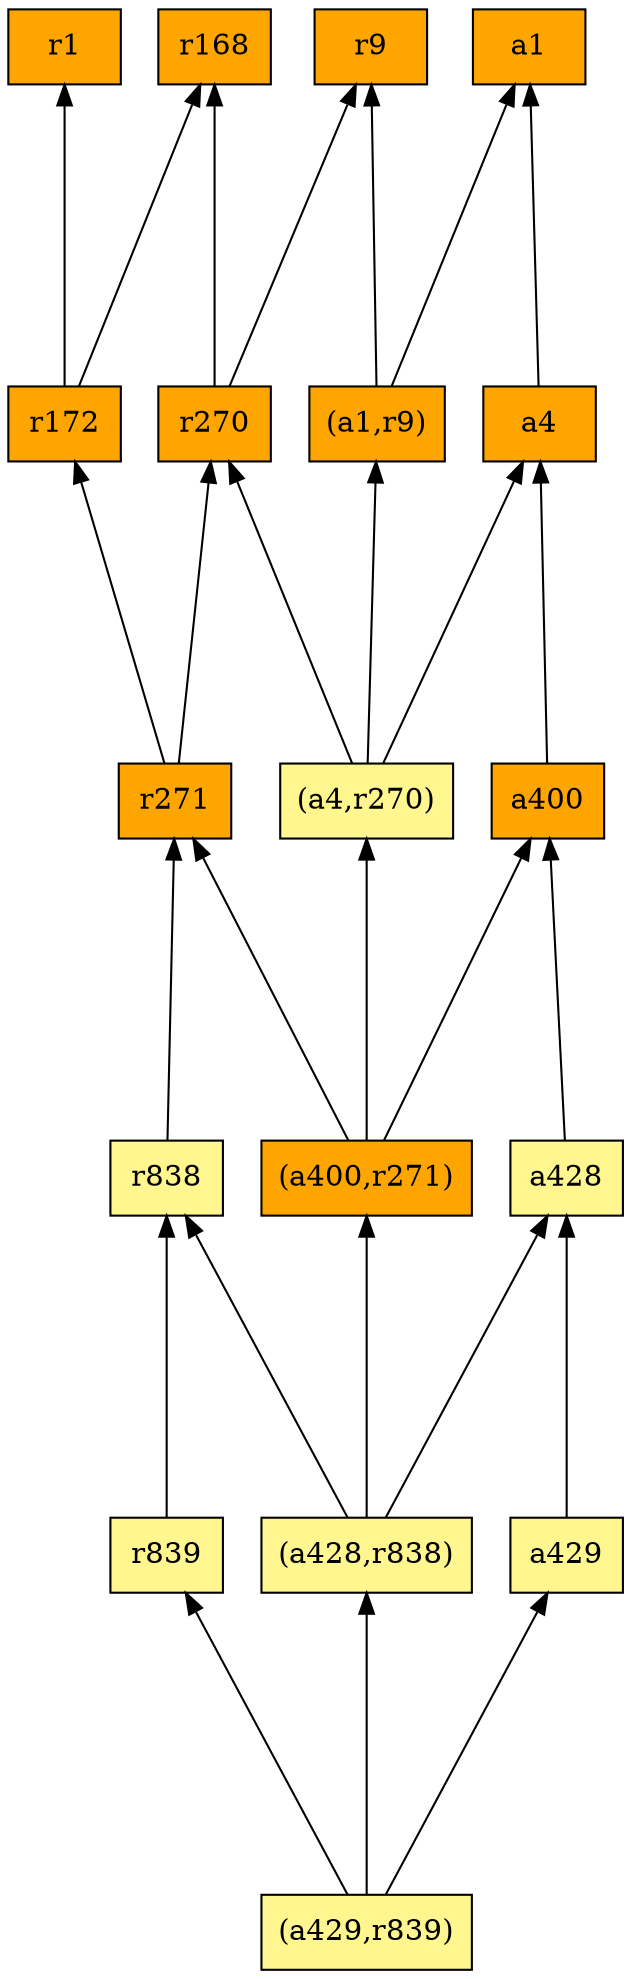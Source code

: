 digraph G {
rankdir=BT;ranksep="2.0";
"(a1,r9)" [shape=record,fillcolor=orange,style=filled,label="{(a1,r9)}"];
"r271" [shape=record,fillcolor=orange,style=filled,label="{r271}"];
"(a429,r839)" [shape=record,fillcolor=khaki1,style=filled,label="{(a429,r839)}"];
"r839" [shape=record,fillcolor=khaki1,style=filled,label="{r839}"];
"r9" [shape=record,fillcolor=orange,style=filled,label="{r9}"];
"a429" [shape=record,fillcolor=khaki1,style=filled,label="{a429}"];
"a400" [shape=record,fillcolor=orange,style=filled,label="{a400}"];
"a1" [shape=record,fillcolor=orange,style=filled,label="{a1}"];
"r270" [shape=record,fillcolor=orange,style=filled,label="{r270}"];
"r172" [shape=record,fillcolor=orange,style=filled,label="{r172}"];
"a4" [shape=record,fillcolor=orange,style=filled,label="{a4}"];
"a428" [shape=record,fillcolor=khaki1,style=filled,label="{a428}"];
"r838" [shape=record,fillcolor=khaki1,style=filled,label="{r838}"];
"r1" [shape=record,fillcolor=orange,style=filled,label="{r1}"];
"(a428,r838)" [shape=record,fillcolor=khaki1,style=filled,label="{(a428,r838)}"];
"(a400,r271)" [shape=record,fillcolor=orange,style=filled,label="{(a400,r271)}"];
"(a4,r270)" [shape=record,fillcolor=khaki1,style=filled,label="{(a4,r270)}"];
"r168" [shape=record,fillcolor=orange,style=filled,label="{r168}"];
"(a1,r9)" -> "r9"
"(a1,r9)" -> "a1"
"r271" -> "r270"
"r271" -> "r172"
"(a429,r839)" -> "r839"
"(a429,r839)" -> "(a428,r838)"
"(a429,r839)" -> "a429"
"r839" -> "r838"
"a429" -> "a428"
"a400" -> "a4"
"r270" -> "r9"
"r270" -> "r168"
"r172" -> "r1"
"r172" -> "r168"
"a4" -> "a1"
"a428" -> "a400"
"r838" -> "r271"
"(a428,r838)" -> "a428"
"(a428,r838)" -> "r838"
"(a428,r838)" -> "(a400,r271)"
"(a400,r271)" -> "r271"
"(a400,r271)" -> "(a4,r270)"
"(a400,r271)" -> "a400"
"(a4,r270)" -> "(a1,r9)"
"(a4,r270)" -> "r270"
"(a4,r270)" -> "a4"
}
